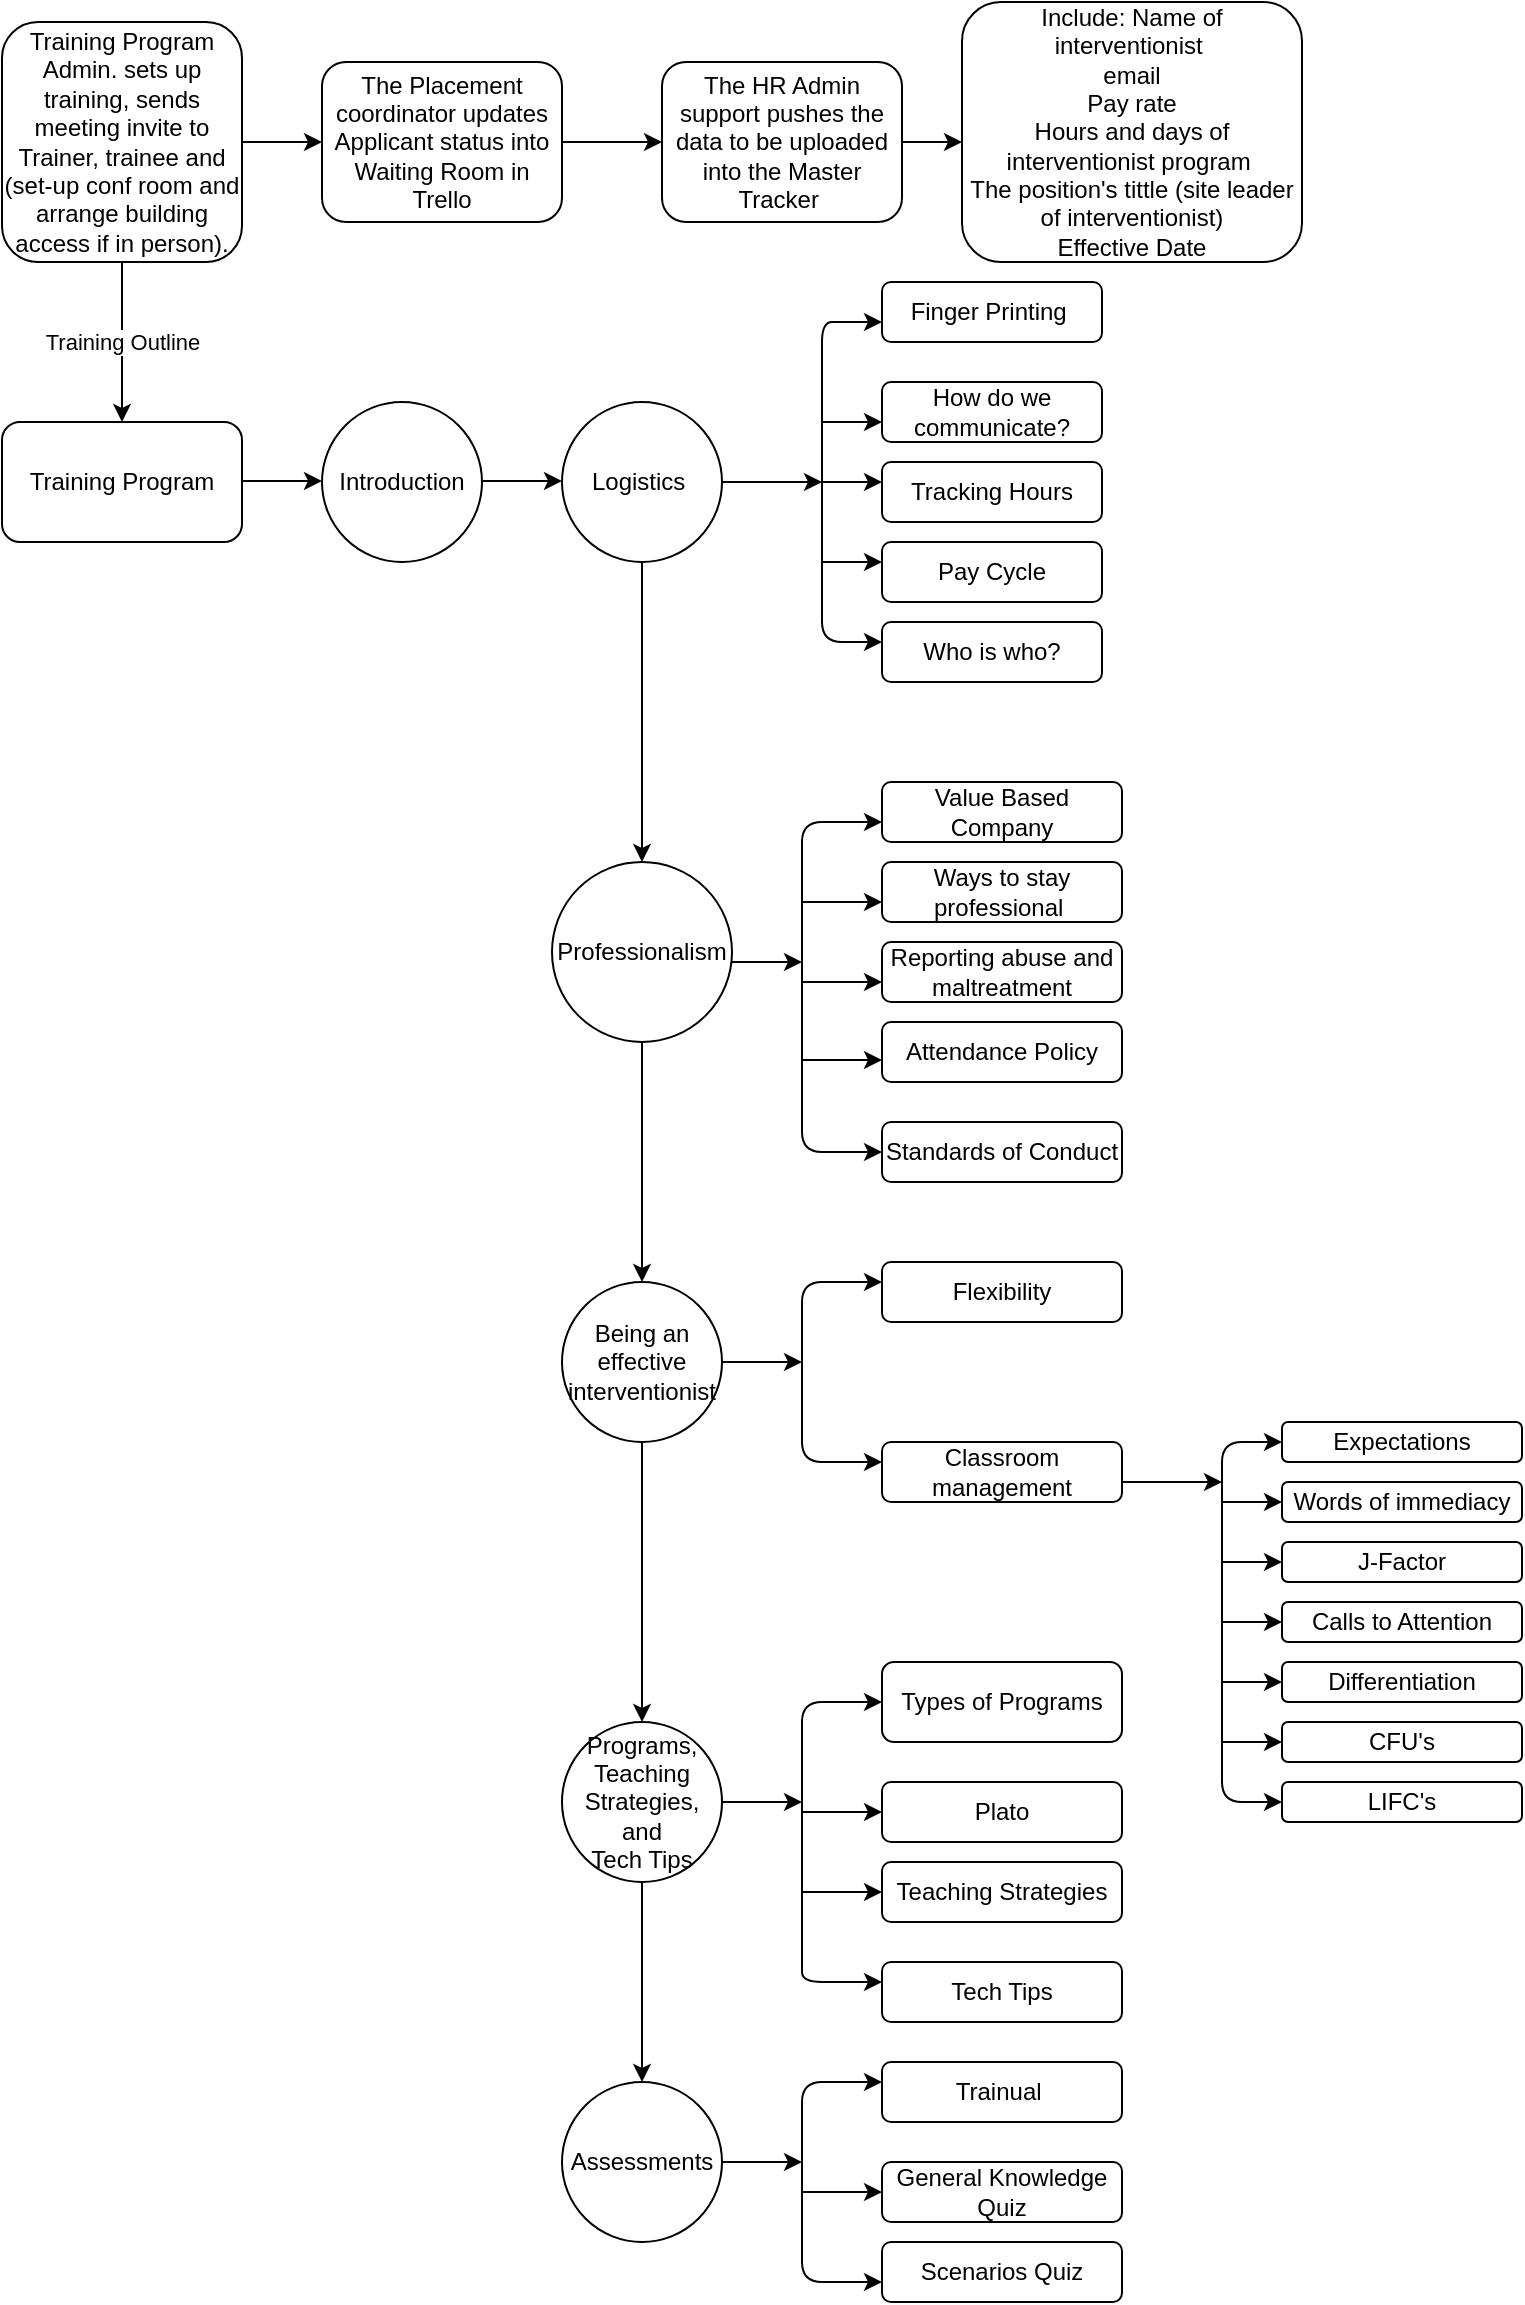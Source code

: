 <mxfile version="14.8.0" type="github">
  <diagram id="scpoPnvaWyOqKvB3ZE4O" name="Page-1">
    <mxGraphModel dx="385" dy="459" grid="1" gridSize="10" guides="1" tooltips="1" connect="1" arrows="1" fold="1" page="1" pageScale="1" pageWidth="850" pageHeight="1100" math="0" shadow="0">
      <root>
        <mxCell id="0" />
        <mxCell id="1" parent="0" />
        <mxCell id="HFFMxbHn-NCCCKejfwAk-1" value="Training Program Admin. sets up training, sends meeting invite to Trainer, trainee and (set-up conf room and arrange building access if in person)." style="rounded=1;whiteSpace=wrap;html=1;" vertex="1" parent="1">
          <mxGeometry x="40" y="40" width="120" height="120" as="geometry" />
        </mxCell>
        <mxCell id="HFFMxbHn-NCCCKejfwAk-2" value="" style="endArrow=classic;html=1;" edge="1" parent="1">
          <mxGeometry width="50" height="50" relative="1" as="geometry">
            <mxPoint x="160" y="100" as="sourcePoint" />
            <mxPoint x="200" y="100" as="targetPoint" />
          </mxGeometry>
        </mxCell>
        <mxCell id="HFFMxbHn-NCCCKejfwAk-3" value="The Placement coordinator updates Applicant status into Waiting Room in Trello" style="rounded=1;whiteSpace=wrap;html=1;" vertex="1" parent="1">
          <mxGeometry x="200" y="60" width="120" height="80" as="geometry" />
        </mxCell>
        <mxCell id="HFFMxbHn-NCCCKejfwAk-4" value="" style="endArrow=classic;html=1;exitX=1;exitY=0.5;exitDx=0;exitDy=0;" edge="1" parent="1" source="HFFMxbHn-NCCCKejfwAk-3">
          <mxGeometry width="50" height="50" relative="1" as="geometry">
            <mxPoint x="400" y="170" as="sourcePoint" />
            <mxPoint x="370" y="100" as="targetPoint" />
          </mxGeometry>
        </mxCell>
        <mxCell id="HFFMxbHn-NCCCKejfwAk-5" value="The HR Admin support pushes the data to be uploaded into the Master Tracker&amp;nbsp;" style="rounded=1;whiteSpace=wrap;html=1;" vertex="1" parent="1">
          <mxGeometry x="370" y="60" width="120" height="80" as="geometry" />
        </mxCell>
        <mxCell id="HFFMxbHn-NCCCKejfwAk-6" value="Training Program" style="rounded=1;whiteSpace=wrap;html=1;" vertex="1" parent="1">
          <mxGeometry x="40" y="240" width="120" height="60" as="geometry" />
        </mxCell>
        <mxCell id="HFFMxbHn-NCCCKejfwAk-7" value="" style="endArrow=classic;html=1;" edge="1" parent="1">
          <mxGeometry width="50" height="50" relative="1" as="geometry">
            <mxPoint x="160" y="269.5" as="sourcePoint" />
            <mxPoint x="200" y="269.5" as="targetPoint" />
          </mxGeometry>
        </mxCell>
        <mxCell id="HFFMxbHn-NCCCKejfwAk-8" value="Introduction" style="ellipse;whiteSpace=wrap;html=1;aspect=fixed;" vertex="1" parent="1">
          <mxGeometry x="200" y="230" width="80" height="80" as="geometry" />
        </mxCell>
        <mxCell id="HFFMxbHn-NCCCKejfwAk-9" value="" style="endArrow=classic;html=1;" edge="1" parent="1">
          <mxGeometry width="50" height="50" relative="1" as="geometry">
            <mxPoint x="280" y="269.5" as="sourcePoint" />
            <mxPoint x="320" y="269.5" as="targetPoint" />
          </mxGeometry>
        </mxCell>
        <mxCell id="HFFMxbHn-NCCCKejfwAk-10" value="Logistics&amp;nbsp;" style="ellipse;whiteSpace=wrap;html=1;aspect=fixed;" vertex="1" parent="1">
          <mxGeometry x="320" y="230" width="80" height="80" as="geometry" />
        </mxCell>
        <mxCell id="HFFMxbHn-NCCCKejfwAk-11" value="" style="endArrow=classic;html=1;" edge="1" parent="1">
          <mxGeometry width="50" height="50" relative="1" as="geometry">
            <mxPoint x="400" y="270" as="sourcePoint" />
            <mxPoint x="450" y="270" as="targetPoint" />
          </mxGeometry>
        </mxCell>
        <mxCell id="HFFMxbHn-NCCCKejfwAk-12" value="" style="endArrow=classic;html=1;" edge="1" parent="1">
          <mxGeometry width="50" height="50" relative="1" as="geometry">
            <mxPoint x="450" y="280" as="sourcePoint" />
            <mxPoint x="480" y="190" as="targetPoint" />
            <Array as="points">
              <mxPoint x="450" y="190" />
              <mxPoint x="460" y="190" />
            </Array>
          </mxGeometry>
        </mxCell>
        <mxCell id="HFFMxbHn-NCCCKejfwAk-13" value="" style="endArrow=classic;html=1;" edge="1" parent="1">
          <mxGeometry width="50" height="50" relative="1" as="geometry">
            <mxPoint x="450" y="270" as="sourcePoint" />
            <mxPoint x="480" y="350" as="targetPoint" />
            <Array as="points">
              <mxPoint x="450" y="350" />
            </Array>
          </mxGeometry>
        </mxCell>
        <mxCell id="HFFMxbHn-NCCCKejfwAk-14" value="Finger Printing&amp;nbsp;" style="rounded=1;whiteSpace=wrap;html=1;" vertex="1" parent="1">
          <mxGeometry x="480" y="170" width="110" height="30" as="geometry" />
        </mxCell>
        <mxCell id="HFFMxbHn-NCCCKejfwAk-15" value="" style="endArrow=classic;html=1;" edge="1" parent="1">
          <mxGeometry width="50" height="50" relative="1" as="geometry">
            <mxPoint x="450" y="240" as="sourcePoint" />
            <mxPoint x="480" y="240" as="targetPoint" />
          </mxGeometry>
        </mxCell>
        <mxCell id="HFFMxbHn-NCCCKejfwAk-16" value="How do we communicate?" style="rounded=1;whiteSpace=wrap;html=1;" vertex="1" parent="1">
          <mxGeometry x="480" y="220" width="110" height="30" as="geometry" />
        </mxCell>
        <mxCell id="HFFMxbHn-NCCCKejfwAk-17" value="" style="endArrow=classic;html=1;" edge="1" parent="1">
          <mxGeometry width="50" height="50" relative="1" as="geometry">
            <mxPoint x="450" y="310" as="sourcePoint" />
            <mxPoint x="480" y="310" as="targetPoint" />
            <Array as="points">
              <mxPoint x="460" y="310" />
            </Array>
          </mxGeometry>
        </mxCell>
        <mxCell id="HFFMxbHn-NCCCKejfwAk-18" value="Tracking Hours" style="rounded=1;whiteSpace=wrap;html=1;" vertex="1" parent="1">
          <mxGeometry x="480" y="260" width="110" height="30" as="geometry" />
        </mxCell>
        <mxCell id="HFFMxbHn-NCCCKejfwAk-21" value="" style="endArrow=classic;html=1;" edge="1" parent="1">
          <mxGeometry width="50" height="50" relative="1" as="geometry">
            <mxPoint x="450" y="270" as="sourcePoint" />
            <mxPoint x="480" y="270" as="targetPoint" />
          </mxGeometry>
        </mxCell>
        <mxCell id="HFFMxbHn-NCCCKejfwAk-23" value="Pay Cycle" style="rounded=1;whiteSpace=wrap;html=1;" vertex="1" parent="1">
          <mxGeometry x="480" y="300" width="110" height="30" as="geometry" />
        </mxCell>
        <mxCell id="HFFMxbHn-NCCCKejfwAk-24" value="Who is who?" style="rounded=1;whiteSpace=wrap;html=1;" vertex="1" parent="1">
          <mxGeometry x="480" y="340" width="110" height="30" as="geometry" />
        </mxCell>
        <mxCell id="HFFMxbHn-NCCCKejfwAk-25" value="Professionalism" style="ellipse;whiteSpace=wrap;html=1;aspect=fixed;" vertex="1" parent="1">
          <mxGeometry x="315" y="460" width="90" height="90" as="geometry" />
        </mxCell>
        <mxCell id="HFFMxbHn-NCCCKejfwAk-27" value="" style="endArrow=classic;html=1;exitX=0.5;exitY=1;exitDx=0;exitDy=0;entryX=0.5;entryY=0;entryDx=0;entryDy=0;" edge="1" parent="1" source="HFFMxbHn-NCCCKejfwAk-10" target="HFFMxbHn-NCCCKejfwAk-25">
          <mxGeometry width="50" height="50" relative="1" as="geometry">
            <mxPoint x="400" y="430" as="sourcePoint" />
            <mxPoint x="360" y="400" as="targetPoint" />
          </mxGeometry>
        </mxCell>
        <mxCell id="HFFMxbHn-NCCCKejfwAk-28" value="" style="endArrow=classic;html=1;" edge="1" parent="1">
          <mxGeometry width="50" height="50" relative="1" as="geometry">
            <mxPoint x="440" y="510" as="sourcePoint" />
            <mxPoint x="480" y="440" as="targetPoint" />
            <Array as="points">
              <mxPoint x="440" y="440" />
            </Array>
          </mxGeometry>
        </mxCell>
        <mxCell id="HFFMxbHn-NCCCKejfwAk-29" value="" style="endArrow=classic;html=1;" edge="1" parent="1">
          <mxGeometry width="50" height="50" relative="1" as="geometry">
            <mxPoint x="405" y="510" as="sourcePoint" />
            <mxPoint x="440" y="510" as="targetPoint" />
          </mxGeometry>
        </mxCell>
        <mxCell id="HFFMxbHn-NCCCKejfwAk-31" value="" style="endArrow=classic;html=1;entryX=0;entryY=0.5;entryDx=0;entryDy=0;" edge="1" parent="1" target="HFFMxbHn-NCCCKejfwAk-37">
          <mxGeometry width="50" height="50" relative="1" as="geometry">
            <mxPoint x="440" y="510" as="sourcePoint" />
            <mxPoint x="480" y="640" as="targetPoint" />
            <Array as="points">
              <mxPoint x="440" y="605" />
            </Array>
          </mxGeometry>
        </mxCell>
        <mxCell id="HFFMxbHn-NCCCKejfwAk-32" value="" style="endArrow=classic;html=1;" edge="1" parent="1">
          <mxGeometry width="50" height="50" relative="1" as="geometry">
            <mxPoint x="440" y="559" as="sourcePoint" />
            <mxPoint x="480" y="559" as="targetPoint" />
          </mxGeometry>
        </mxCell>
        <mxCell id="HFFMxbHn-NCCCKejfwAk-33" value="" style="endArrow=classic;html=1;" edge="1" parent="1">
          <mxGeometry width="50" height="50" relative="1" as="geometry">
            <mxPoint x="440" y="480" as="sourcePoint" />
            <mxPoint x="480" y="480" as="targetPoint" />
          </mxGeometry>
        </mxCell>
        <mxCell id="HFFMxbHn-NCCCKejfwAk-34" value="Value Based Company" style="rounded=1;whiteSpace=wrap;html=1;" vertex="1" parent="1">
          <mxGeometry x="480" y="420" width="120" height="30" as="geometry" />
        </mxCell>
        <mxCell id="HFFMxbHn-NCCCKejfwAk-35" value="Ways to stay professional&amp;nbsp;" style="rounded=1;whiteSpace=wrap;html=1;" vertex="1" parent="1">
          <mxGeometry x="480" y="460" width="120" height="30" as="geometry" />
        </mxCell>
        <mxCell id="HFFMxbHn-NCCCKejfwAk-36" value="Attendance Policy" style="rounded=1;whiteSpace=wrap;html=1;" vertex="1" parent="1">
          <mxGeometry x="480" y="540" width="120" height="30" as="geometry" />
        </mxCell>
        <mxCell id="HFFMxbHn-NCCCKejfwAk-37" value="Standards of Conduct" style="rounded=1;whiteSpace=wrap;html=1;" vertex="1" parent="1">
          <mxGeometry x="480" y="590" width="120" height="30" as="geometry" />
        </mxCell>
        <mxCell id="HFFMxbHn-NCCCKejfwAk-41" value="" style="endArrow=classic;html=1;" edge="1" parent="1">
          <mxGeometry width="50" height="50" relative="1" as="geometry">
            <mxPoint x="440" y="520" as="sourcePoint" />
            <mxPoint x="480" y="520" as="targetPoint" />
          </mxGeometry>
        </mxCell>
        <mxCell id="HFFMxbHn-NCCCKejfwAk-43" value="Reporting abuse and maltreatment" style="rounded=1;whiteSpace=wrap;html=1;" vertex="1" parent="1">
          <mxGeometry x="480" y="500" width="120" height="30" as="geometry" />
        </mxCell>
        <mxCell id="HFFMxbHn-NCCCKejfwAk-44" value="" style="endArrow=classic;html=1;exitX=0.5;exitY=1;exitDx=0;exitDy=0;" edge="1" parent="1" source="HFFMxbHn-NCCCKejfwAk-25" target="HFFMxbHn-NCCCKejfwAk-45">
          <mxGeometry width="50" height="50" relative="1" as="geometry">
            <mxPoint x="400" y="730" as="sourcePoint" />
            <mxPoint x="360" y="680" as="targetPoint" />
          </mxGeometry>
        </mxCell>
        <mxCell id="HFFMxbHn-NCCCKejfwAk-45" value="Being an effective interventionist" style="ellipse;whiteSpace=wrap;html=1;aspect=fixed;" vertex="1" parent="1">
          <mxGeometry x="320" y="670" width="80" height="80" as="geometry" />
        </mxCell>
        <mxCell id="HFFMxbHn-NCCCKejfwAk-46" value="" style="endArrow=classic;html=1;exitX=1;exitY=0.5;exitDx=0;exitDy=0;" edge="1" parent="1" source="HFFMxbHn-NCCCKejfwAk-45">
          <mxGeometry width="50" height="50" relative="1" as="geometry">
            <mxPoint x="400" y="710" as="sourcePoint" />
            <mxPoint x="440" y="710" as="targetPoint" />
          </mxGeometry>
        </mxCell>
        <mxCell id="HFFMxbHn-NCCCKejfwAk-47" value="" style="endArrow=classic;html=1;" edge="1" parent="1">
          <mxGeometry width="50" height="50" relative="1" as="geometry">
            <mxPoint x="440" y="710" as="sourcePoint" />
            <mxPoint x="480" y="670" as="targetPoint" />
            <Array as="points">
              <mxPoint x="440" y="670" />
            </Array>
          </mxGeometry>
        </mxCell>
        <mxCell id="HFFMxbHn-NCCCKejfwAk-48" value="" style="endArrow=classic;html=1;" edge="1" parent="1">
          <mxGeometry width="50" height="50" relative="1" as="geometry">
            <mxPoint x="440" y="700" as="sourcePoint" />
            <mxPoint x="480" y="760" as="targetPoint" />
            <Array as="points">
              <mxPoint x="440" y="760" />
            </Array>
          </mxGeometry>
        </mxCell>
        <mxCell id="HFFMxbHn-NCCCKejfwAk-49" value="Flexibility" style="rounded=1;whiteSpace=wrap;html=1;" vertex="1" parent="1">
          <mxGeometry x="480" y="660" width="120" height="30" as="geometry" />
        </mxCell>
        <mxCell id="HFFMxbHn-NCCCKejfwAk-50" value="Classroom management" style="rounded=1;whiteSpace=wrap;html=1;" vertex="1" parent="1">
          <mxGeometry x="480" y="750" width="120" height="30" as="geometry" />
        </mxCell>
        <mxCell id="HFFMxbHn-NCCCKejfwAk-52" value="" style="endArrow=classic;html=1;" edge="1" parent="1">
          <mxGeometry width="50" height="50" relative="1" as="geometry">
            <mxPoint x="600" y="770" as="sourcePoint" />
            <mxPoint x="650" y="770" as="targetPoint" />
          </mxGeometry>
        </mxCell>
        <mxCell id="HFFMxbHn-NCCCKejfwAk-53" value="Expectations" style="rounded=1;whiteSpace=wrap;html=1;" vertex="1" parent="1">
          <mxGeometry x="680" y="740" width="120" height="20" as="geometry" />
        </mxCell>
        <mxCell id="HFFMxbHn-NCCCKejfwAk-56" value="Words of immediacy" style="rounded=1;whiteSpace=wrap;html=1;" vertex="1" parent="1">
          <mxGeometry x="680" y="770" width="120" height="20" as="geometry" />
        </mxCell>
        <mxCell id="HFFMxbHn-NCCCKejfwAk-58" value="LIFC&#39;s" style="rounded=1;whiteSpace=wrap;html=1;" vertex="1" parent="1">
          <mxGeometry x="680" y="920" width="120" height="20" as="geometry" />
        </mxCell>
        <mxCell id="HFFMxbHn-NCCCKejfwAk-59" value="J-Factor" style="rounded=1;whiteSpace=wrap;html=1;" vertex="1" parent="1">
          <mxGeometry x="680" y="800" width="120" height="20" as="geometry" />
        </mxCell>
        <mxCell id="HFFMxbHn-NCCCKejfwAk-60" value="CFU&#39;s" style="rounded=1;whiteSpace=wrap;html=1;" vertex="1" parent="1">
          <mxGeometry x="680" y="890" width="120" height="20" as="geometry" />
        </mxCell>
        <mxCell id="HFFMxbHn-NCCCKejfwAk-61" value="Calls to Attention" style="rounded=1;whiteSpace=wrap;html=1;" vertex="1" parent="1">
          <mxGeometry x="680" y="830" width="120" height="20" as="geometry" />
        </mxCell>
        <mxCell id="HFFMxbHn-NCCCKejfwAk-62" value="Differentiation" style="rounded=1;whiteSpace=wrap;html=1;" vertex="1" parent="1">
          <mxGeometry x="680" y="860" width="120" height="20" as="geometry" />
        </mxCell>
        <mxCell id="HFFMxbHn-NCCCKejfwAk-65" value="" style="endArrow=classic;html=1;entryX=0;entryY=0.5;entryDx=0;entryDy=0;" edge="1" parent="1" target="HFFMxbHn-NCCCKejfwAk-53">
          <mxGeometry width="50" height="50" relative="1" as="geometry">
            <mxPoint x="650" y="770" as="sourcePoint" />
            <mxPoint x="700" y="720" as="targetPoint" />
            <Array as="points">
              <mxPoint x="650" y="750" />
            </Array>
          </mxGeometry>
        </mxCell>
        <mxCell id="HFFMxbHn-NCCCKejfwAk-67" value="" style="endArrow=classic;html=1;entryX=0;entryY=0.5;entryDx=0;entryDy=0;" edge="1" parent="1" target="HFFMxbHn-NCCCKejfwAk-58">
          <mxGeometry width="50" height="50" relative="1" as="geometry">
            <mxPoint x="650" y="770" as="sourcePoint" />
            <mxPoint x="650" y="940" as="targetPoint" />
            <Array as="points">
              <mxPoint x="650" y="930" />
            </Array>
          </mxGeometry>
        </mxCell>
        <mxCell id="HFFMxbHn-NCCCKejfwAk-69" value="" style="endArrow=classic;html=1;entryX=0;entryY=0.5;entryDx=0;entryDy=0;" edge="1" parent="1" target="HFFMxbHn-NCCCKejfwAk-56">
          <mxGeometry width="50" height="50" relative="1" as="geometry">
            <mxPoint x="650" y="780" as="sourcePoint" />
            <mxPoint x="700" y="740" as="targetPoint" />
          </mxGeometry>
        </mxCell>
        <mxCell id="HFFMxbHn-NCCCKejfwAk-70" value="" style="endArrow=classic;html=1;entryX=0;entryY=0.5;entryDx=0;entryDy=0;" edge="1" parent="1" target="HFFMxbHn-NCCCKejfwAk-59">
          <mxGeometry width="50" height="50" relative="1" as="geometry">
            <mxPoint x="650" y="810" as="sourcePoint" />
            <mxPoint x="700" y="760" as="targetPoint" />
          </mxGeometry>
        </mxCell>
        <mxCell id="HFFMxbHn-NCCCKejfwAk-71" value="" style="endArrow=classic;html=1;entryX=0;entryY=0.5;entryDx=0;entryDy=0;" edge="1" parent="1" target="HFFMxbHn-NCCCKejfwAk-61">
          <mxGeometry width="50" height="50" relative="1" as="geometry">
            <mxPoint x="650" y="840" as="sourcePoint" />
            <mxPoint x="700" y="790" as="targetPoint" />
          </mxGeometry>
        </mxCell>
        <mxCell id="HFFMxbHn-NCCCKejfwAk-72" value="" style="endArrow=classic;html=1;entryX=0;entryY=0.5;entryDx=0;entryDy=0;" edge="1" parent="1" target="HFFMxbHn-NCCCKejfwAk-62">
          <mxGeometry width="50" height="50" relative="1" as="geometry">
            <mxPoint x="650" y="870" as="sourcePoint" />
            <mxPoint x="700" y="820" as="targetPoint" />
          </mxGeometry>
        </mxCell>
        <mxCell id="HFFMxbHn-NCCCKejfwAk-73" value="" style="endArrow=classic;html=1;entryX=0;entryY=0.5;entryDx=0;entryDy=0;" edge="1" parent="1" target="HFFMxbHn-NCCCKejfwAk-60">
          <mxGeometry width="50" height="50" relative="1" as="geometry">
            <mxPoint x="650" y="900" as="sourcePoint" />
            <mxPoint x="700" y="850" as="targetPoint" />
          </mxGeometry>
        </mxCell>
        <mxCell id="HFFMxbHn-NCCCKejfwAk-74" value="Programs, Teaching Strategies, and &lt;br&gt;Tech Tips" style="ellipse;whiteSpace=wrap;html=1;aspect=fixed;" vertex="1" parent="1">
          <mxGeometry x="320" y="890" width="80" height="80" as="geometry" />
        </mxCell>
        <mxCell id="HFFMxbHn-NCCCKejfwAk-75" value="" style="endArrow=classic;html=1;exitX=0.5;exitY=1;exitDx=0;exitDy=0;entryX=0.5;entryY=0;entryDx=0;entryDy=0;" edge="1" parent="1" source="HFFMxbHn-NCCCKejfwAk-45" target="HFFMxbHn-NCCCKejfwAk-74">
          <mxGeometry width="50" height="50" relative="1" as="geometry">
            <mxPoint x="400" y="940" as="sourcePoint" />
            <mxPoint x="450" y="890" as="targetPoint" />
          </mxGeometry>
        </mxCell>
        <mxCell id="HFFMxbHn-NCCCKejfwAk-76" value="" style="endArrow=classic;html=1;exitX=1;exitY=0.5;exitDx=0;exitDy=0;" edge="1" parent="1" source="HFFMxbHn-NCCCKejfwAk-74">
          <mxGeometry width="50" height="50" relative="1" as="geometry">
            <mxPoint x="400" y="910" as="sourcePoint" />
            <mxPoint x="440" y="930" as="targetPoint" />
          </mxGeometry>
        </mxCell>
        <mxCell id="HFFMxbHn-NCCCKejfwAk-77" value="" style="endArrow=classic;html=1;" edge="1" parent="1">
          <mxGeometry width="50" height="50" relative="1" as="geometry">
            <mxPoint x="440" y="930" as="sourcePoint" />
            <mxPoint x="480" y="880" as="targetPoint" />
            <Array as="points">
              <mxPoint x="440" y="880" />
            </Array>
          </mxGeometry>
        </mxCell>
        <mxCell id="HFFMxbHn-NCCCKejfwAk-78" value="" style="endArrow=classic;html=1;" edge="1" parent="1">
          <mxGeometry width="50" height="50" relative="1" as="geometry">
            <mxPoint x="440" y="930" as="sourcePoint" />
            <mxPoint x="480" y="1020" as="targetPoint" />
            <Array as="points">
              <mxPoint x="440" y="1000" />
              <mxPoint x="440" y="1020" />
            </Array>
          </mxGeometry>
        </mxCell>
        <mxCell id="HFFMxbHn-NCCCKejfwAk-79" value="Types of Programs" style="rounded=1;whiteSpace=wrap;html=1;" vertex="1" parent="1">
          <mxGeometry x="480" y="860" width="120" height="40" as="geometry" />
        </mxCell>
        <mxCell id="HFFMxbHn-NCCCKejfwAk-80" value="Plato" style="rounded=1;whiteSpace=wrap;html=1;" vertex="1" parent="1">
          <mxGeometry x="480" y="920" width="120" height="30" as="geometry" />
        </mxCell>
        <mxCell id="HFFMxbHn-NCCCKejfwAk-81" value="Tech Tips" style="rounded=1;whiteSpace=wrap;html=1;" vertex="1" parent="1">
          <mxGeometry x="480" y="1010" width="120" height="30" as="geometry" />
        </mxCell>
        <mxCell id="HFFMxbHn-NCCCKejfwAk-82" value="Teaching Strategies" style="rounded=1;whiteSpace=wrap;html=1;" vertex="1" parent="1">
          <mxGeometry x="480" y="960" width="120" height="30" as="geometry" />
        </mxCell>
        <mxCell id="HFFMxbHn-NCCCKejfwAk-83" value="" style="endArrow=classic;html=1;entryX=0;entryY=0.5;entryDx=0;entryDy=0;" edge="1" parent="1" target="HFFMxbHn-NCCCKejfwAk-80">
          <mxGeometry width="50" height="50" relative="1" as="geometry">
            <mxPoint x="440" y="935" as="sourcePoint" />
            <mxPoint x="490" y="890" as="targetPoint" />
            <Array as="points" />
          </mxGeometry>
        </mxCell>
        <mxCell id="HFFMxbHn-NCCCKejfwAk-84" value="" style="endArrow=classic;html=1;entryX=0;entryY=0.5;entryDx=0;entryDy=0;" edge="1" parent="1" target="HFFMxbHn-NCCCKejfwAk-82">
          <mxGeometry width="50" height="50" relative="1" as="geometry">
            <mxPoint x="440" y="975" as="sourcePoint" />
            <mxPoint x="490" y="930" as="targetPoint" />
          </mxGeometry>
        </mxCell>
        <mxCell id="HFFMxbHn-NCCCKejfwAk-85" value="Assessments" style="ellipse;whiteSpace=wrap;html=1;aspect=fixed;" vertex="1" parent="1">
          <mxGeometry x="320" y="1070" width="80" height="80" as="geometry" />
        </mxCell>
        <mxCell id="HFFMxbHn-NCCCKejfwAk-86" value="" style="endArrow=classic;html=1;exitX=0.5;exitY=1;exitDx=0;exitDy=0;entryX=0.5;entryY=0;entryDx=0;entryDy=0;" edge="1" parent="1" source="HFFMxbHn-NCCCKejfwAk-74" target="HFFMxbHn-NCCCKejfwAk-85">
          <mxGeometry width="50" height="50" relative="1" as="geometry">
            <mxPoint x="400" y="1030" as="sourcePoint" />
            <mxPoint x="450" y="980" as="targetPoint" />
          </mxGeometry>
        </mxCell>
        <mxCell id="HFFMxbHn-NCCCKejfwAk-87" value="" style="endArrow=classic;html=1;" edge="1" parent="1">
          <mxGeometry width="50" height="50" relative="1" as="geometry">
            <mxPoint x="400" y="1110" as="sourcePoint" />
            <mxPoint x="440" y="1110" as="targetPoint" />
          </mxGeometry>
        </mxCell>
        <mxCell id="HFFMxbHn-NCCCKejfwAk-88" value="" style="endArrow=classic;html=1;" edge="1" parent="1">
          <mxGeometry width="50" height="50" relative="1" as="geometry">
            <mxPoint x="440" y="1110" as="sourcePoint" />
            <mxPoint x="480" y="1070" as="targetPoint" />
            <Array as="points">
              <mxPoint x="440" y="1070" />
              <mxPoint x="460" y="1070" />
            </Array>
          </mxGeometry>
        </mxCell>
        <mxCell id="HFFMxbHn-NCCCKejfwAk-89" value="" style="endArrow=classic;html=1;" edge="1" parent="1">
          <mxGeometry width="50" height="50" relative="1" as="geometry">
            <mxPoint x="440" y="1110" as="sourcePoint" />
            <mxPoint x="480" y="1170" as="targetPoint" />
            <Array as="points">
              <mxPoint x="440" y="1170" />
            </Array>
          </mxGeometry>
        </mxCell>
        <mxCell id="HFFMxbHn-NCCCKejfwAk-90" value="Trainual&amp;nbsp;" style="rounded=1;whiteSpace=wrap;html=1;" vertex="1" parent="1">
          <mxGeometry x="480" y="1060" width="120" height="30" as="geometry" />
        </mxCell>
        <mxCell id="HFFMxbHn-NCCCKejfwAk-91" value="Scenarios Quiz" style="rounded=1;whiteSpace=wrap;html=1;" vertex="1" parent="1">
          <mxGeometry x="480" y="1150" width="120" height="30" as="geometry" />
        </mxCell>
        <mxCell id="HFFMxbHn-NCCCKejfwAk-92" value="General Knowledge Quiz" style="rounded=1;whiteSpace=wrap;html=1;" vertex="1" parent="1">
          <mxGeometry x="480" y="1110" width="120" height="30" as="geometry" />
        </mxCell>
        <mxCell id="HFFMxbHn-NCCCKejfwAk-93" value="" style="endArrow=classic;html=1;entryX=0;entryY=0.5;entryDx=0;entryDy=0;" edge="1" parent="1" target="HFFMxbHn-NCCCKejfwAk-92">
          <mxGeometry width="50" height="50" relative="1" as="geometry">
            <mxPoint x="440" y="1125" as="sourcePoint" />
            <mxPoint x="490" y="1085" as="targetPoint" />
          </mxGeometry>
        </mxCell>
        <mxCell id="HFFMxbHn-NCCCKejfwAk-94" value="Training Outline" style="endArrow=classic;html=1;entryX=0.5;entryY=0;entryDx=0;entryDy=0;exitX=0.5;exitY=1;exitDx=0;exitDy=0;" edge="1" parent="1" source="HFFMxbHn-NCCCKejfwAk-1" target="HFFMxbHn-NCCCKejfwAk-6">
          <mxGeometry width="50" height="50" relative="1" as="geometry">
            <mxPoint x="90" y="160" as="sourcePoint" />
            <mxPoint x="140" y="110" as="targetPoint" />
          </mxGeometry>
        </mxCell>
        <mxCell id="HFFMxbHn-NCCCKejfwAk-95" value="" style="endArrow=classic;html=1;" edge="1" parent="1">
          <mxGeometry width="50" height="50" relative="1" as="geometry">
            <mxPoint x="490" y="100" as="sourcePoint" />
            <mxPoint x="520" y="100" as="targetPoint" />
          </mxGeometry>
        </mxCell>
        <mxCell id="HFFMxbHn-NCCCKejfwAk-96" value="Include: Name of interventionist&amp;nbsp;&lt;br&gt;email&lt;br&gt;Pay rate&lt;br&gt;Hours and days of interventionist program&amp;nbsp;&lt;br&gt;The position&#39;s tittle (site leader of interventionist)&lt;br&gt;Effective Date" style="rounded=1;whiteSpace=wrap;html=1;" vertex="1" parent="1">
          <mxGeometry x="520" y="30" width="170" height="130" as="geometry" />
        </mxCell>
      </root>
    </mxGraphModel>
  </diagram>
</mxfile>
